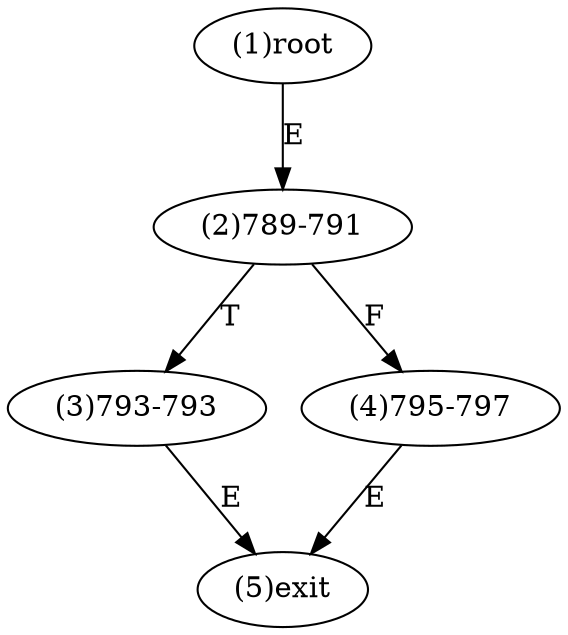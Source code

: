 digraph "" { 
1[ label="(1)root"];
2[ label="(2)789-791"];
3[ label="(3)793-793"];
4[ label="(4)795-797"];
5[ label="(5)exit"];
1->2[ label="E"];
2->4[ label="F"];
2->3[ label="T"];
3->5[ label="E"];
4->5[ label="E"];
}